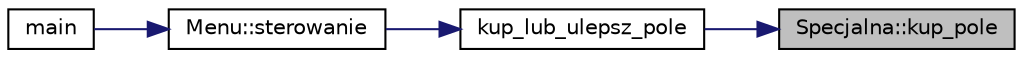 digraph "Specjalna::kup_pole"
{
 // LATEX_PDF_SIZE
  edge [fontname="Helvetica",fontsize="10",labelfontname="Helvetica",labelfontsize="10"];
  node [fontname="Helvetica",fontsize="10",shape=record];
  rankdir="RL";
  Node1 [label="Specjalna::kup_pole",height=0.2,width=0.4,color="black", fillcolor="grey75", style="filled", fontcolor="black",tooltip="sprzedaje pole graczowi"];
  Node1 -> Node2 [dir="back",color="midnightblue",fontsize="10",style="solid",fontname="Helvetica"];
  Node2 [label="kup_lub_ulepsz_pole",height=0.2,width=0.4,color="black", fillcolor="white", style="filled",URL="$monopoly_8h.html#a151549d2ec4f2ccde96af85cbbc33669",tooltip="kupuje lub ulepsza pole"];
  Node2 -> Node3 [dir="back",color="midnightblue",fontsize="10",style="solid",fontname="Helvetica"];
  Node3 [label="Menu::sterowanie",height=0.2,width=0.4,color="black", fillcolor="white", style="filled",URL="$class_menu.html#a4dfd33c01ffd6a50b18eaf53a35bc4d2",tooltip="obsluguje sterowanie grą"];
  Node3 -> Node4 [dir="back",color="midnightblue",fontsize="10",style="solid",fontname="Helvetica"];
  Node4 [label="main",height=0.2,width=0.4,color="black", fillcolor="white", style="filled",URL="$main_8cpp.html#ae66f6b31b5ad750f1fe042a706a4e3d4",tooltip=" "];
}
